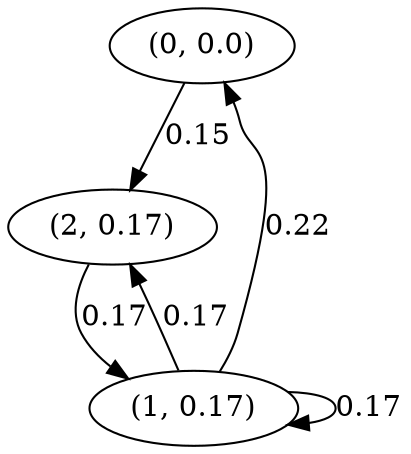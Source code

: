 digraph {
    0 [ label = "(0, 0.0)" ]
    1 [ label = "(1, 0.17)" ]
    2 [ label = "(2, 0.17)" ]
    1 -> 1 [ label = "0.17" ]
    1 -> 0 [ label = "0.22" ]
    2 -> 1 [ label = "0.17" ]
    0 -> 2 [ label = "0.15" ]
    1 -> 2 [ label = "0.17" ]
}

